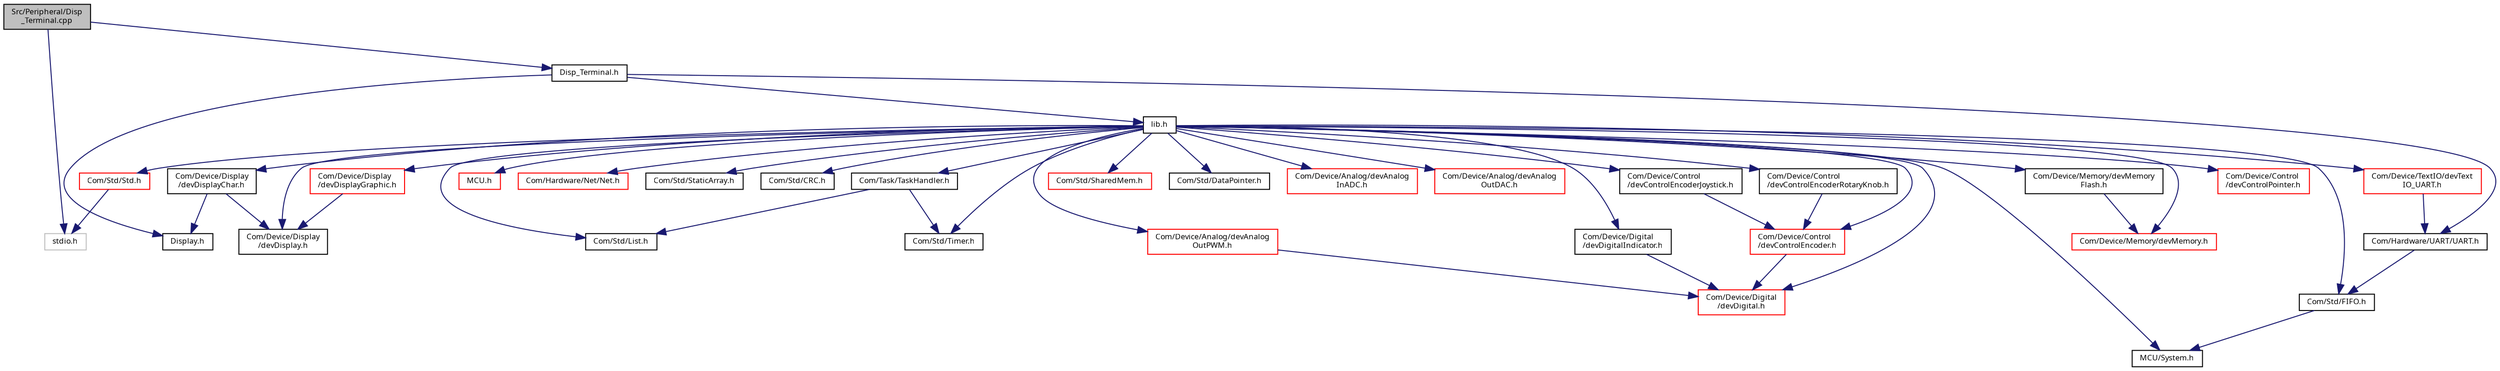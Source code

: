 digraph "Src/Peripheral/Disp_Terminal.cpp"
{
  edge [fontname="Sans",fontsize="8",labelfontname="Sans",labelfontsize="8"];
  node [fontname="Sans",fontsize="8",shape=record];
  Node1 [label="Src/Peripheral/Disp\l_Terminal.cpp",height=0.2,width=0.4,color="black", fillcolor="grey75", style="filled", fontcolor="black"];
  Node1 -> Node2 [color="midnightblue",fontsize="8",style="solid",fontname="Sans"];
  Node2 [label="stdio.h",height=0.2,width=0.4,color="grey75", fillcolor="white", style="filled"];
  Node1 -> Node3 [color="midnightblue",fontsize="8",style="solid",fontname="Sans"];
  Node3 [label="Disp_Terminal.h",height=0.2,width=0.4,color="black", fillcolor="white", style="filled",URL="$_disp___terminal_8h.html"];
  Node3 -> Node4 [color="midnightblue",fontsize="8",style="solid",fontname="Sans"];
  Node4 [label="lib.h",height=0.2,width=0.4,color="black", fillcolor="white", style="filled",URL="$lib_8h.html",tooltip="Library main include file. "];
  Node4 -> Node5 [color="midnightblue",fontsize="8",style="solid",fontname="Sans"];
  Node5 [label="MCU/System.h",height=0.2,width=0.4,color="black", fillcolor="white", style="filled",URL="$_system_8h.html"];
  Node4 -> Node6 [color="midnightblue",fontsize="8",style="solid",fontname="Sans"];
  Node6 [label="MCU.h",height=0.2,width=0.4,color="red", fillcolor="white", style="filled",URL="$_m_c_u_8h.html",tooltip="Include controller specific header files. "];
  Node4 -> Node7 [color="midnightblue",fontsize="8",style="solid",fontname="Sans"];
  Node7 [label="Com/Hardware/Net/Net.h",height=0.2,width=0.4,color="red", fillcolor="white", style="filled",URL="$_net_8h.html"];
  Node4 -> Node8 [color="midnightblue",fontsize="8",style="solid",fontname="Sans"];
  Node8 [label="Com/Std/Std.h",height=0.2,width=0.4,color="red", fillcolor="white", style="filled",URL="$_std_8h.html",tooltip="Standard include file. "];
  Node8 -> Node2 [color="midnightblue",fontsize="8",style="solid",fontname="Sans"];
  Node4 -> Node9 [color="midnightblue",fontsize="8",style="solid",fontname="Sans"];
  Node9 [label="Com/Std/StaticArray.h",height=0.2,width=0.4,color="black", fillcolor="white", style="filled",URL="$_static_array_8h.html"];
  Node4 -> Node10 [color="midnightblue",fontsize="8",style="solid",fontname="Sans"];
  Node10 [label="Com/Std/CRC.h",height=0.2,width=0.4,color="black", fillcolor="white", style="filled",URL="$_c_r_c_8h.html"];
  Node4 -> Node11 [color="midnightblue",fontsize="8",style="solid",fontname="Sans"];
  Node11 [label="Com/Std/List.h",height=0.2,width=0.4,color="black", fillcolor="white", style="filled",URL="$_list_8h.html"];
  Node4 -> Node12 [color="midnightblue",fontsize="8",style="solid",fontname="Sans"];
  Node12 [label="Com/Std/FIFO.h",height=0.2,width=0.4,color="black", fillcolor="white", style="filled",URL="$_fifo_8h.html"];
  Node12 -> Node5 [color="midnightblue",fontsize="8",style="solid",fontname="Sans"];
  Node4 -> Node13 [color="midnightblue",fontsize="8",style="solid",fontname="Sans"];
  Node13 [label="Com/Std/SharedMem.h",height=0.2,width=0.4,color="red", fillcolor="white", style="filled",URL="$_shared_mem_8h.html"];
  Node4 -> Node14 [color="midnightblue",fontsize="8",style="solid",fontname="Sans"];
  Node14 [label="Com/Std/DataPointer.h",height=0.2,width=0.4,color="black", fillcolor="white", style="filled",URL="$_data_pointer_8h.html"];
  Node4 -> Node15 [color="midnightblue",fontsize="8",style="solid",fontname="Sans"];
  Node15 [label="Com/Std/Timer.h",height=0.2,width=0.4,color="black", fillcolor="white", style="filled",URL="$_std_2_timer_8h.html"];
  Node4 -> Node16 [color="midnightblue",fontsize="8",style="solid",fontname="Sans"];
  Node16 [label="Com/Device/Analog/devAnalog\lInADC.h",height=0.2,width=0.4,color="red", fillcolor="white", style="filled",URL="$dev_analog_in_a_d_c_8h.html"];
  Node4 -> Node17 [color="midnightblue",fontsize="8",style="solid",fontname="Sans"];
  Node17 [label="Com/Device/Analog/devAnalog\lOutDAC.h",height=0.2,width=0.4,color="red", fillcolor="white", style="filled",URL="$dev_analog_out_d_a_c_8h.html"];
  Node4 -> Node18 [color="midnightblue",fontsize="8",style="solid",fontname="Sans"];
  Node18 [label="Com/Device/Analog/devAnalog\lOutPWM.h",height=0.2,width=0.4,color="red", fillcolor="white", style="filled",URL="$dev_analog_out_p_w_m_8h.html"];
  Node18 -> Node19 [color="midnightblue",fontsize="8",style="solid",fontname="Sans"];
  Node19 [label="Com/Device/Digital\l/devDigital.h",height=0.2,width=0.4,color="red", fillcolor="white", style="filled",URL="$dev_digital_8h.html"];
  Node4 -> Node19 [color="midnightblue",fontsize="8",style="solid",fontname="Sans"];
  Node4 -> Node20 [color="midnightblue",fontsize="8",style="solid",fontname="Sans"];
  Node20 [label="Com/Device/Digital\l/devDigitalIndicator.h",height=0.2,width=0.4,color="black", fillcolor="white", style="filled",URL="$dev_digital_indicator_8h.html"];
  Node20 -> Node19 [color="midnightblue",fontsize="8",style="solid",fontname="Sans"];
  Node4 -> Node21 [color="midnightblue",fontsize="8",style="solid",fontname="Sans"];
  Node21 [label="Com/Device/Display\l/devDisplay.h",height=0.2,width=0.4,color="black", fillcolor="white", style="filled",URL="$dev_display_8h.html"];
  Node4 -> Node22 [color="midnightblue",fontsize="8",style="solid",fontname="Sans"];
  Node22 [label="Com/Device/Display\l/devDisplayChar.h",height=0.2,width=0.4,color="black", fillcolor="white", style="filled",URL="$dev_display_char_8h.html"];
  Node22 -> Node23 [color="midnightblue",fontsize="8",style="solid",fontname="Sans"];
  Node23 [label="Display.h",height=0.2,width=0.4,color="black", fillcolor="white", style="filled",URL="$_display_8h.html"];
  Node22 -> Node21 [color="midnightblue",fontsize="8",style="solid",fontname="Sans"];
  Node4 -> Node24 [color="midnightblue",fontsize="8",style="solid",fontname="Sans"];
  Node24 [label="Com/Device/Display\l/devDisplayGraphic.h",height=0.2,width=0.4,color="red", fillcolor="white", style="filled",URL="$dev_display_graphic_8h.html"];
  Node24 -> Node21 [color="midnightblue",fontsize="8",style="solid",fontname="Sans"];
  Node4 -> Node25 [color="midnightblue",fontsize="8",style="solid",fontname="Sans"];
  Node25 [label="Com/Device/Memory/devMemory.h",height=0.2,width=0.4,color="red", fillcolor="white", style="filled",URL="$dev_memory_8h.html"];
  Node4 -> Node26 [color="midnightblue",fontsize="8",style="solid",fontname="Sans"];
  Node26 [label="Com/Device/Memory/devMemory\lFlash.h",height=0.2,width=0.4,color="black", fillcolor="white", style="filled",URL="$dev_memory_flash_8h.html"];
  Node26 -> Node25 [color="midnightblue",fontsize="8",style="solid",fontname="Sans"];
  Node4 -> Node27 [color="midnightblue",fontsize="8",style="solid",fontname="Sans"];
  Node27 [label="Com/Device/TextIO/devText\lIO_UART.h",height=0.2,width=0.4,color="red", fillcolor="white", style="filled",URL="$dev_text_i_o___u_a_r_t_8h.html"];
  Node27 -> Node28 [color="midnightblue",fontsize="8",style="solid",fontname="Sans"];
  Node28 [label="Com/Hardware/UART/UART.h",height=0.2,width=0.4,color="black", fillcolor="white", style="filled",URL="$_u_a_r_t_8h.html"];
  Node28 -> Node12 [color="midnightblue",fontsize="8",style="solid",fontname="Sans"];
  Node4 -> Node29 [color="midnightblue",fontsize="8",style="solid",fontname="Sans"];
  Node29 [label="Com/Device/Control\l/devControlEncoder.h",height=0.2,width=0.4,color="red", fillcolor="white", style="filled",URL="$dev_control_encoder_8h.html"];
  Node29 -> Node19 [color="midnightblue",fontsize="8",style="solid",fontname="Sans"];
  Node4 -> Node30 [color="midnightblue",fontsize="8",style="solid",fontname="Sans"];
  Node30 [label="Com/Device/Control\l/devControlEncoderJoystick.h",height=0.2,width=0.4,color="black", fillcolor="white", style="filled",URL="$dev_control_encoder_joystick_8h.html"];
  Node30 -> Node29 [color="midnightblue",fontsize="8",style="solid",fontname="Sans"];
  Node4 -> Node31 [color="midnightblue",fontsize="8",style="solid",fontname="Sans"];
  Node31 [label="Com/Device/Control\l/devControlEncoderRotaryKnob.h",height=0.2,width=0.4,color="black", fillcolor="white", style="filled",URL="$dev_control_encoder_rotaryknob_8h.html"];
  Node31 -> Node29 [color="midnightblue",fontsize="8",style="solid",fontname="Sans"];
  Node4 -> Node32 [color="midnightblue",fontsize="8",style="solid",fontname="Sans"];
  Node32 [label="Com/Device/Control\l/devControlPointer.h",height=0.2,width=0.4,color="red", fillcolor="white", style="filled",URL="$dev_control_pointer_8h.html"];
  Node4 -> Node33 [color="midnightblue",fontsize="8",style="solid",fontname="Sans"];
  Node33 [label="Com/Task/TaskHandler.h",height=0.2,width=0.4,color="black", fillcolor="white", style="filled",URL="$_task_handler_8h.html"];
  Node33 -> Node11 [color="midnightblue",fontsize="8",style="solid",fontname="Sans"];
  Node33 -> Node15 [color="midnightblue",fontsize="8",style="solid",fontname="Sans"];
  Node3 -> Node23 [color="midnightblue",fontsize="8",style="solid",fontname="Sans"];
  Node3 -> Node28 [color="midnightblue",fontsize="8",style="solid",fontname="Sans"];
}
